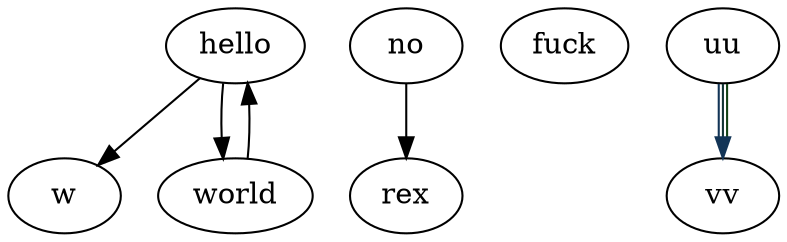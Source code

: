 digraph mygraph {
  node [fillcolor="#123456"];
  hello;
  hello -> w;
  no;
  no -> rex;
  hello -> world;
  fuck;
  
  subgraph mygraph {
    uu -> vv [color="#123456:#123434:#124213"];
    node [];

  }

  "world" -> "hello";


}
